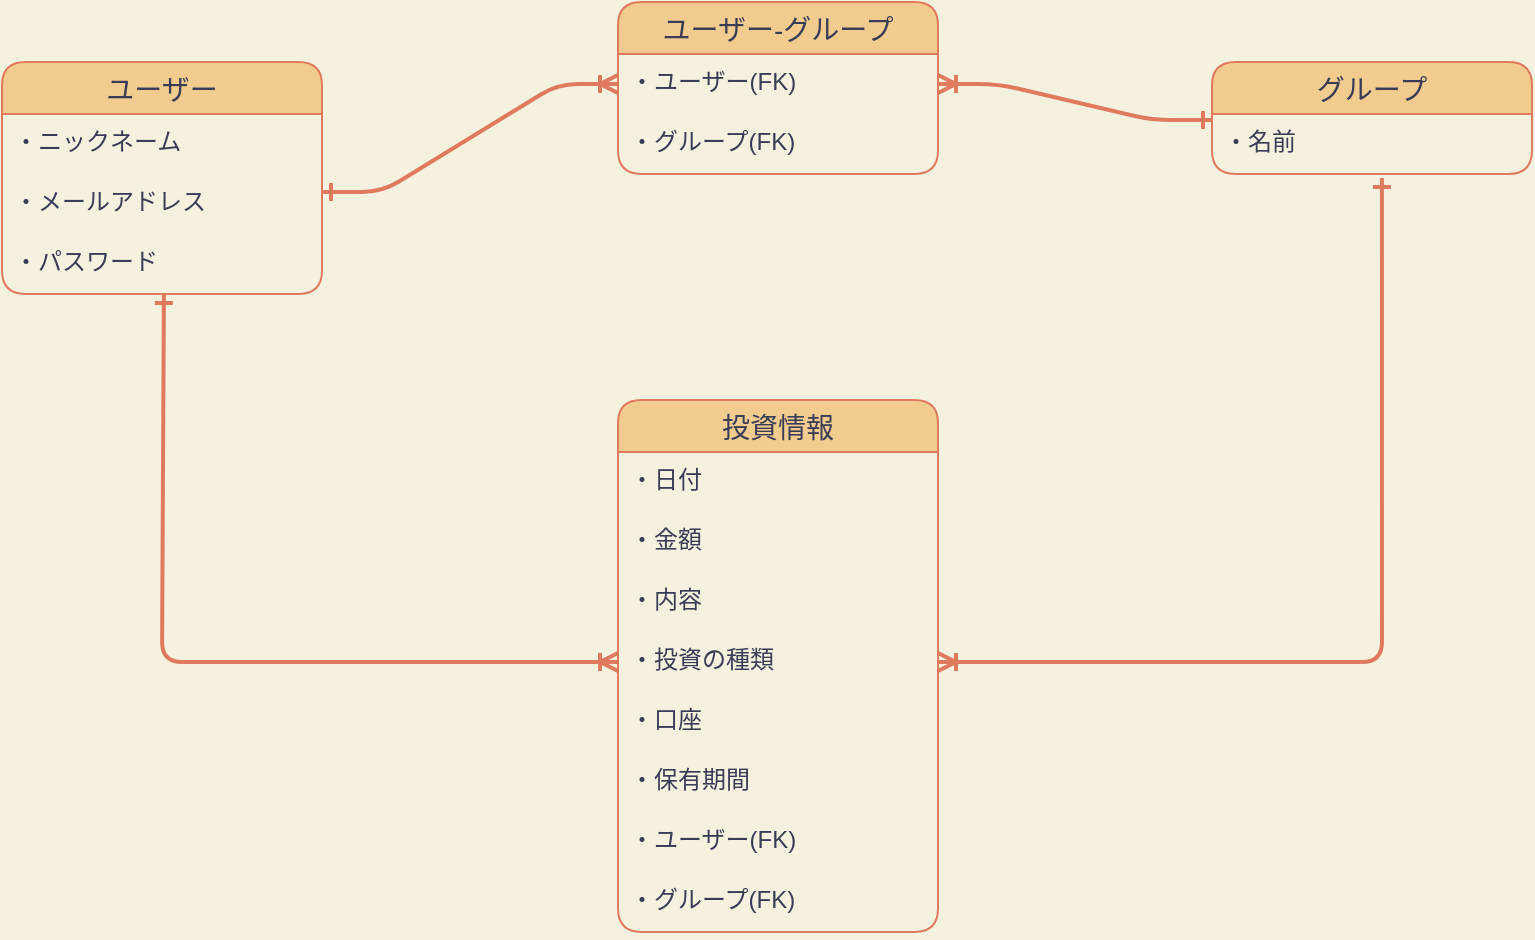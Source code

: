 <mxfile version="13.10.0" type="embed">
    <diagram id="aYyuN3wltpqq7OuwYTrX" name="ページ1">
        <mxGraphModel dx="842" dy="473" grid="0" gridSize="10" guides="1" tooltips="1" connect="1" arrows="1" fold="1" page="1" pageScale="1" pageWidth="850" pageHeight="1100" background="#F4F1DE" math="0" shadow="0">
            <root>
                <mxCell id="0"/>
                <mxCell id="1" parent="0"/>
                <mxCell id="8" value="ユーザー" style="swimlane;fontStyle=0;childLayout=stackLayout;horizontal=1;startSize=26;horizontalStack=0;resizeParent=1;resizeParentMax=0;resizeLast=0;collapsible=1;marginBottom=0;align=center;fontSize=14;rounded=1;shadow=0;strokeColor=#E07A5F;fontColor=#393C56;labelBackgroundColor=none;fillColor=#F2CC8F;" parent="1" vertex="1">
                    <mxGeometry x="59" y="95" width="160" height="116" as="geometry"/>
                </mxCell>
                <mxCell id="9" value="・ニックネーム" style="text;strokeColor=none;fillColor=none;spacingLeft=4;spacingRight=4;overflow=hidden;rotatable=0;points=[[0,0.5],[1,0.5]];portConstraint=eastwest;fontSize=12;fontColor=#393C56;align=left;" parent="8" vertex="1">
                    <mxGeometry y="26" width="160" height="30" as="geometry"/>
                </mxCell>
                <mxCell id="10" value="・メールアドレス" style="text;strokeColor=none;fillColor=none;spacingLeft=4;spacingRight=4;overflow=hidden;rotatable=0;points=[[0,0.5],[1,0.5]];portConstraint=eastwest;fontSize=12;fontColor=#393C56;" parent="8" vertex="1">
                    <mxGeometry y="56" width="160" height="30" as="geometry"/>
                </mxCell>
                <mxCell id="11" value="・パスワード" style="text;strokeColor=none;fillColor=none;spacingLeft=4;spacingRight=4;overflow=hidden;rotatable=0;points=[[0,0.5],[1,0.5]];portConstraint=eastwest;fontSize=12;fontColor=#393C56;" parent="8" vertex="1">
                    <mxGeometry y="86" width="160" height="30" as="geometry"/>
                </mxCell>
                <mxCell id="16" value="グループ" style="swimlane;fontStyle=0;childLayout=stackLayout;horizontal=1;startSize=26;horizontalStack=0;resizeParent=1;resizeParentMax=0;resizeLast=0;collapsible=1;marginBottom=0;align=center;fontSize=14;rounded=1;shadow=0;strokeColor=#E07A5F;fontColor=#393C56;labelBackgroundColor=none;fillColor=#F2CC8F;" parent="1" vertex="1">
                    <mxGeometry x="664" y="95" width="160" height="56" as="geometry">
                        <mxRectangle x="664" y="95" width="80" height="26" as="alternateBounds"/>
                    </mxGeometry>
                </mxCell>
                <mxCell id="17" value="・名前" style="text;strokeColor=none;fillColor=none;spacingLeft=4;spacingRight=4;overflow=hidden;rotatable=0;points=[[0,0.5],[1,0.5]];portConstraint=eastwest;fontSize=12;fontColor=#393C56;align=left;" parent="16" vertex="1">
                    <mxGeometry y="26" width="160" height="30" as="geometry"/>
                </mxCell>
                <mxCell id="20" value="ユーザー-グループ" style="swimlane;fontStyle=0;childLayout=stackLayout;horizontal=1;startSize=26;horizontalStack=0;resizeParent=1;resizeParentMax=0;resizeLast=0;collapsible=1;marginBottom=0;align=center;fontSize=14;rounded=1;shadow=0;strokeColor=#E07A5F;fontColor=#393C56;labelBackgroundColor=none;fillColor=#F2CC8F;" parent="1" vertex="1">
                    <mxGeometry x="367" y="65" width="160" height="86" as="geometry"/>
                </mxCell>
                <mxCell id="21" value="・ユーザー(FK)" style="text;strokeColor=none;fillColor=none;spacingLeft=4;spacingRight=4;overflow=hidden;rotatable=0;points=[[0,0.5],[1,0.5]];portConstraint=eastwest;fontSize=12;fontColor=#393C56;align=left;" parent="20" vertex="1">
                    <mxGeometry y="26" width="160" height="30" as="geometry"/>
                </mxCell>
                <mxCell id="22" value="・グループ(FK)" style="text;strokeColor=none;fillColor=none;spacingLeft=4;spacingRight=4;overflow=hidden;rotatable=0;points=[[0,0.5],[1,0.5]];portConstraint=eastwest;fontSize=12;fontColor=#393C56;" parent="20" vertex="1">
                    <mxGeometry y="56" width="160" height="30" as="geometry"/>
                </mxCell>
                <mxCell id="24" value="投資情報" style="swimlane;fontStyle=0;childLayout=stackLayout;horizontal=1;startSize=26;horizontalStack=0;resizeParent=1;resizeParentMax=0;resizeLast=0;collapsible=1;marginBottom=0;align=center;fontSize=14;rounded=1;shadow=0;strokeColor=#E07A5F;fontColor=#393C56;labelBackgroundColor=none;fillColor=#F2CC8F;" parent="1" vertex="1">
                    <mxGeometry x="367" y="264" width="160" height="266" as="geometry"/>
                </mxCell>
                <mxCell id="25" value="・日付" style="text;strokeColor=none;fillColor=none;spacingLeft=4;spacingRight=4;overflow=hidden;rotatable=0;points=[[0,0.5],[1,0.5]];portConstraint=eastwest;fontSize=12;fontColor=#393C56;align=left;" parent="24" vertex="1">
                    <mxGeometry y="26" width="160" height="30" as="geometry"/>
                </mxCell>
                <mxCell id="26" value="・金額" style="text;strokeColor=none;fillColor=none;spacingLeft=4;spacingRight=4;overflow=hidden;rotatable=0;points=[[0,0.5],[1,0.5]];portConstraint=eastwest;fontSize=12;fontColor=#393C56;" parent="24" vertex="1">
                    <mxGeometry y="56" width="160" height="30" as="geometry"/>
                </mxCell>
                <mxCell id="27" value="・内容" style="text;strokeColor=none;fillColor=none;spacingLeft=4;spacingRight=4;overflow=hidden;rotatable=0;points=[[0,0.5],[1,0.5]];portConstraint=eastwest;fontSize=12;fontColor=#393C56;" parent="24" vertex="1">
                    <mxGeometry y="86" width="160" height="30" as="geometry"/>
                </mxCell>
                <mxCell id="28" value="・投資の種類" style="text;strokeColor=none;fillColor=none;spacingLeft=4;spacingRight=4;overflow=hidden;rotatable=0;points=[[0,0.5],[1,0.5]];portConstraint=eastwest;fontSize=12;fontColor=#393C56;align=left;" parent="24" vertex="1">
                    <mxGeometry y="116" width="160" height="30" as="geometry"/>
                </mxCell>
                <mxCell id="29" value="・口座" style="text;strokeColor=none;fillColor=none;spacingLeft=4;spacingRight=4;overflow=hidden;rotatable=0;points=[[0,0.5],[1,0.5]];portConstraint=eastwest;fontSize=12;fontColor=#393C56;align=left;" parent="24" vertex="1">
                    <mxGeometry y="146" width="160" height="30" as="geometry"/>
                </mxCell>
                <mxCell id="30" value="・保有期間" style="text;strokeColor=none;fillColor=none;spacingLeft=4;spacingRight=4;overflow=hidden;rotatable=0;points=[[0,0.5],[1,0.5]];portConstraint=eastwest;fontSize=12;fontColor=#393C56;align=left;" parent="24" vertex="1">
                    <mxGeometry y="176" width="160" height="30" as="geometry"/>
                </mxCell>
                <mxCell id="31" value="・ユーザー(FK)" style="text;strokeColor=none;fillColor=none;spacingLeft=4;spacingRight=4;overflow=hidden;rotatable=0;points=[[0,0.5],[1,0.5]];portConstraint=eastwest;fontSize=12;fontColor=#393C56;align=left;" parent="24" vertex="1">
                    <mxGeometry y="206" width="160" height="30" as="geometry"/>
                </mxCell>
                <mxCell id="32" value="・グループ(FK)" style="text;strokeColor=none;fillColor=none;spacingLeft=4;spacingRight=4;overflow=hidden;rotatable=0;points=[[0,0.5],[1,0.5]];portConstraint=eastwest;fontSize=12;fontColor=#393C56;align=left;" parent="24" vertex="1">
                    <mxGeometry y="236" width="160" height="30" as="geometry"/>
                </mxCell>
                <mxCell id="33" value="" style="edgeStyle=entityRelationEdgeStyle;fontSize=12;html=1;endArrow=ERoneToMany;strokeColor=#E07A5F;fillColor=#F2CC8F;entryX=0;entryY=0.5;entryDx=0;entryDy=0;sourcePerimeterSpacing=2;startArrow=ERone;startFill=0;strokeWidth=2;" parent="1" target="21" edge="1">
                    <mxGeometry width="100" height="100" relative="1" as="geometry">
                        <mxPoint x="219" y="160" as="sourcePoint"/>
                        <mxPoint x="319" y="60" as="targetPoint"/>
                    </mxGeometry>
                </mxCell>
                <mxCell id="35" value="" style="edgeStyle=entityRelationEdgeStyle;fontSize=12;html=1;endArrow=ERone;strokeColor=#E07A5F;strokeWidth=2;fillColor=#F2CC8F;exitX=1;exitY=0.5;exitDx=0;exitDy=0;endFill=0;startArrow=ERoneToMany;startFill=0;" parent="1" source="21" edge="1">
                    <mxGeometry width="100" height="100" relative="1" as="geometry">
                        <mxPoint x="564" y="224" as="sourcePoint"/>
                        <mxPoint x="664" y="124" as="targetPoint"/>
                    </mxGeometry>
                </mxCell>
                <mxCell id="36" value="" style="edgeStyle=orthogonalEdgeStyle;fontSize=12;html=1;endArrow=ERoneToMany;strokeColor=#E07A5F;strokeWidth=2;fillColor=#F2CC8F;entryX=0;entryY=0.5;entryDx=0;entryDy=0;exitX=0.506;exitY=1;exitDx=0;exitDy=0;exitPerimeter=0;startArrow=ERone;startFill=0;" parent="1" source="11" target="28" edge="1">
                    <mxGeometry width="100" height="100" relative="1" as="geometry">
                        <mxPoint x="139" y="215" as="sourcePoint"/>
                        <mxPoint x="248" y="279" as="targetPoint"/>
                        <Array as="points">
                            <mxPoint x="139" y="395"/>
                        </Array>
                    </mxGeometry>
                </mxCell>
                <mxCell id="37" value="" style="edgeStyle=orthogonalEdgeStyle;fontSize=12;html=1;endArrow=ERone;strokeColor=#E07A5F;strokeWidth=2;fillColor=#F2CC8F;exitX=1;exitY=0.5;exitDx=0;exitDy=0;entryX=0.531;entryY=1.067;entryDx=0;entryDy=0;entryPerimeter=0;endFill=0;startArrow=ERoneToMany;startFill=0;" parent="1" source="28" target="17" edge="1">
                    <mxGeometry width="100" height="100" relative="1" as="geometry">
                        <mxPoint x="641" y="372" as="sourcePoint"/>
                        <mxPoint x="741" y="272" as="targetPoint"/>
                        <Array as="points">
                            <mxPoint x="749" y="395"/>
                        </Array>
                    </mxGeometry>
                </mxCell>
            </root>
        </mxGraphModel>
    </diagram>
</mxfile>